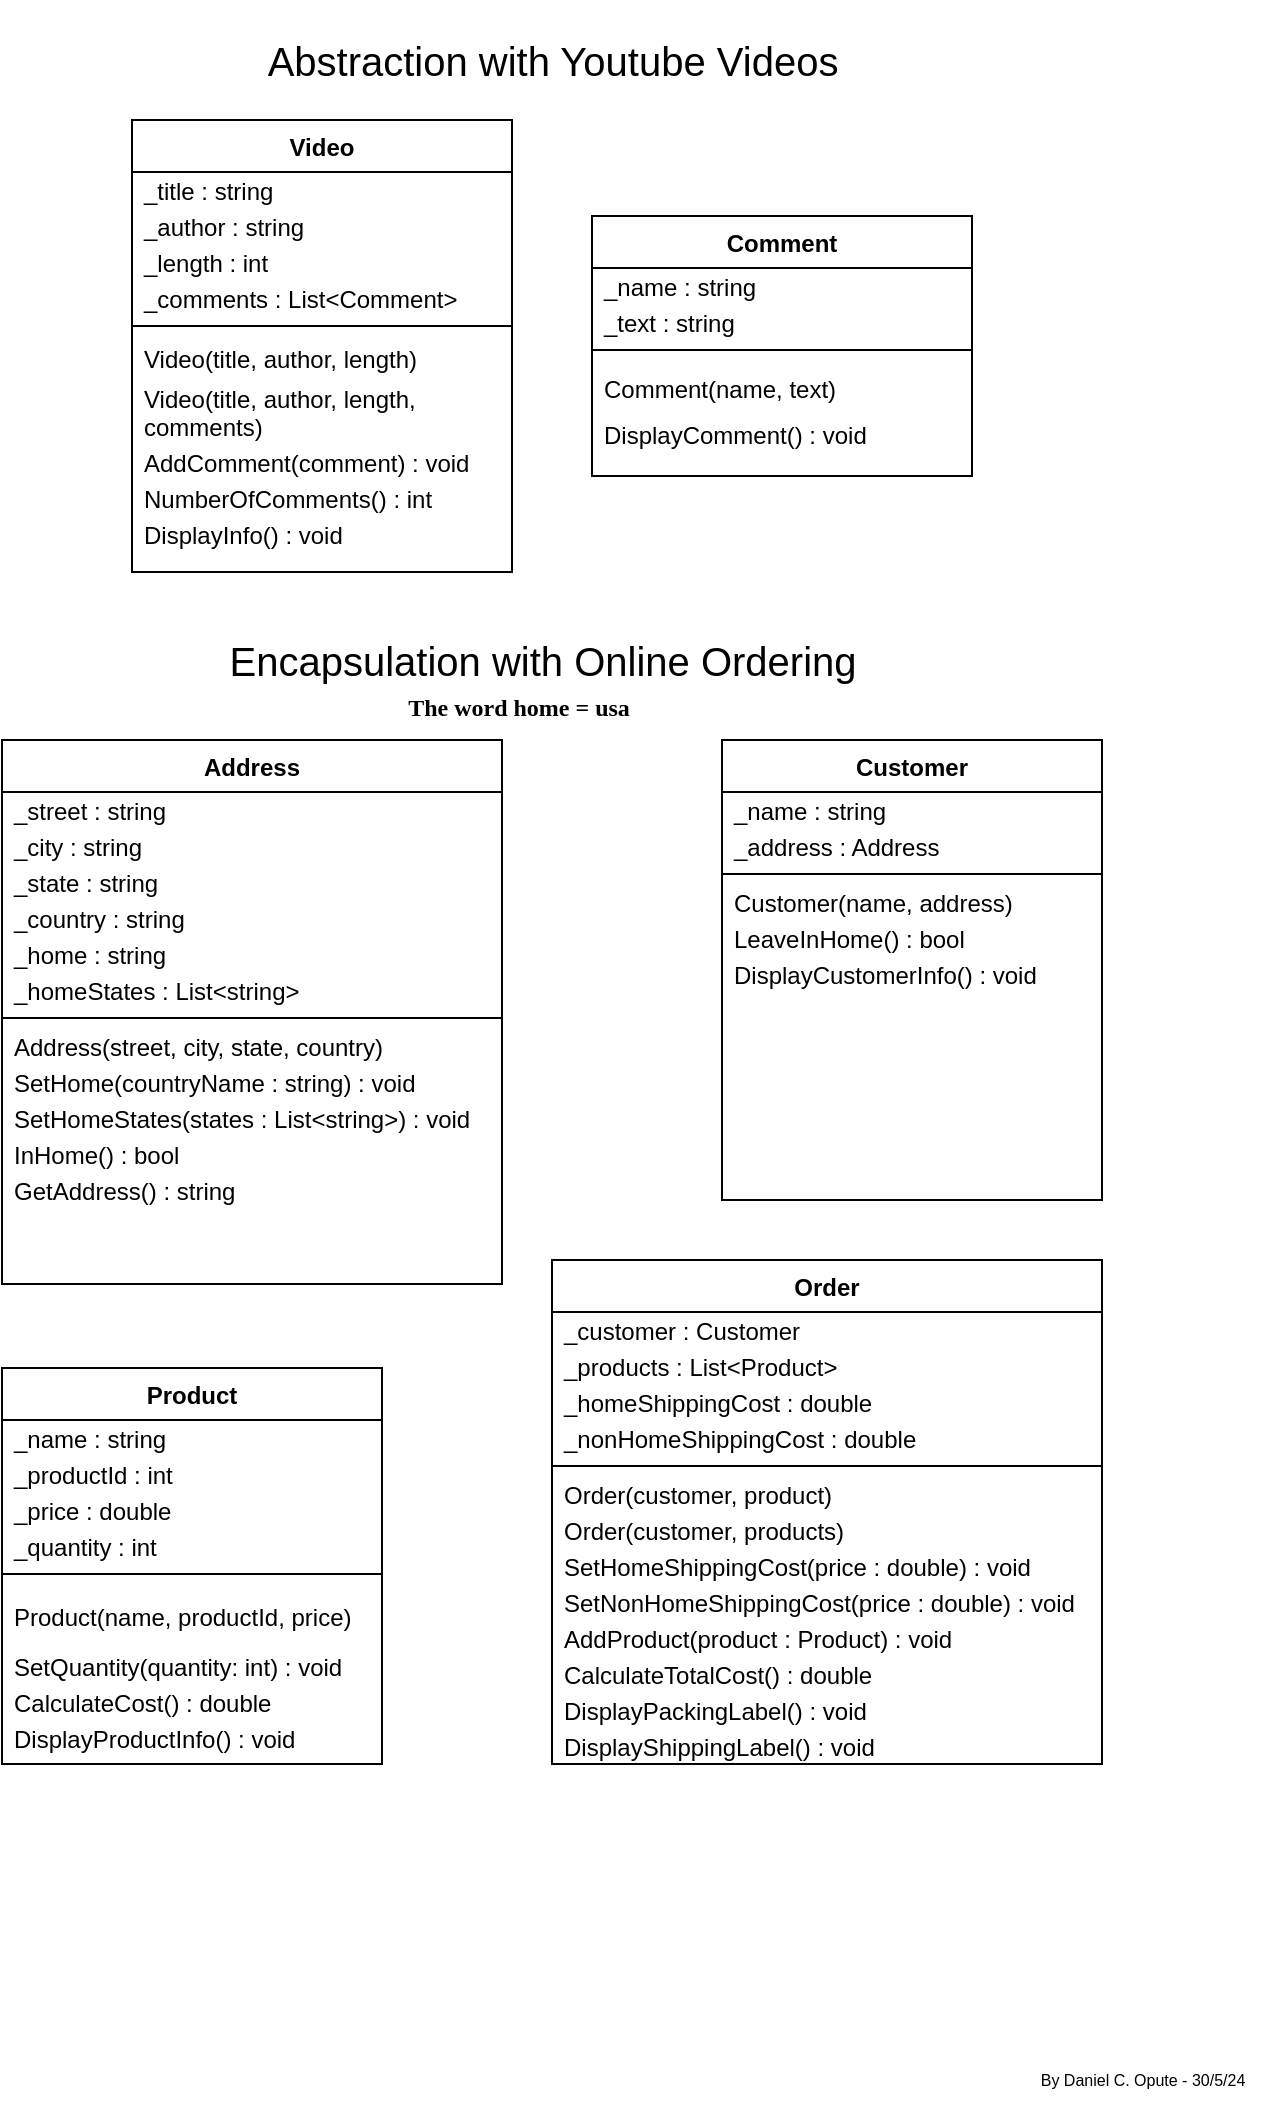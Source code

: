 <mxfile version="22.0.3" type="device" pages="2">
  <diagram id="C5RBs43oDa-KdzZeNtuy" name="week-6">
    <mxGraphModel dx="954" dy="704" grid="1" gridSize="10" guides="1" tooltips="1" connect="1" arrows="1" fold="1" page="1" pageScale="1" pageWidth="827" pageHeight="1169" background="none" math="0" shadow="0">
      <root>
        <mxCell id="WIyWlLk6GJQsqaUBKTNV-0" />
        <mxCell id="WIyWlLk6GJQsqaUBKTNV-1" parent="WIyWlLk6GJQsqaUBKTNV-0" />
        <mxCell id="zR8Q5LlWGgPy2bO0Hrrl-0" value="By Daniel C. Opute - 30/5/24" style="text;html=1;align=center;verticalAlign=middle;resizable=0;points=[];autosize=1;strokeColor=none;fillColor=none;fontSize=8;fontFamily=Helvetica;fontStyle=0" parent="WIyWlLk6GJQsqaUBKTNV-1" vertex="1">
          <mxGeometry x="649" y="1120" width="120" height="20" as="geometry" />
        </mxCell>
        <mxCell id="WUGpcr7VUqdjyQO1eb5o-1" value="" style="group;movable=1;resizable=1;rotatable=1;deletable=1;editable=1;locked=0;connectable=1;" parent="WIyWlLk6GJQsqaUBKTNV-1" vertex="1" connectable="0">
          <mxGeometry x="204" y="90" width="420" height="220" as="geometry" />
        </mxCell>
        <mxCell id="8CP8FRoWnBWWQ7SwwJrD-42" value="" style="group;movable=1;resizable=1;rotatable=1;deletable=1;editable=1;locked=0;connectable=1;" parent="WUGpcr7VUqdjyQO1eb5o-1" vertex="1" connectable="0">
          <mxGeometry y="60" width="420" height="160" as="geometry" />
        </mxCell>
        <mxCell id="zkfFHV4jXpPFQw0GAbJ--0" value="Video" style="swimlane;fontStyle=1;align=center;verticalAlign=top;childLayout=stackLayout;horizontal=1;startSize=26;horizontalStack=0;resizeParent=1;resizeLast=0;collapsible=1;marginBottom=0;rounded=0;shadow=0;strokeWidth=1;movable=1;resizable=1;rotatable=1;deletable=1;editable=1;locked=0;connectable=1;" parent="8CP8FRoWnBWWQ7SwwJrD-42" vertex="1">
          <mxGeometry width="190" height="226" as="geometry">
            <mxRectangle x="220" y="120" width="160" height="26" as="alternateBounds" />
          </mxGeometry>
        </mxCell>
        <mxCell id="8CP8FRoWnBWWQ7SwwJrD-4" value="_title : string" style="text;align=left;verticalAlign=middle;spacingLeft=4;spacingRight=4;overflow=hidden;rotatable=0;points=[[0,0.5],[1,0.5]];portConstraint=eastwest;rounded=0;shadow=0;html=0;fontSize=12;fontFamily=Helvetica;fillColor=none;fontColor=default;" parent="zkfFHV4jXpPFQw0GAbJ--0" vertex="1">
          <mxGeometry y="26" width="190" height="18" as="geometry" />
        </mxCell>
        <mxCell id="8CP8FRoWnBWWQ7SwwJrD-6" value="_author : string" style="text;align=left;verticalAlign=middle;spacingLeft=4;spacingRight=4;overflow=hidden;rotatable=0;points=[[0,0.5],[1,0.5]];portConstraint=eastwest;rounded=0;shadow=0;html=0;fontSize=12;fontFamily=Helvetica;fillColor=none;fontColor=default;" parent="zkfFHV4jXpPFQw0GAbJ--0" vertex="1">
          <mxGeometry y="44" width="190" height="18" as="geometry" />
        </mxCell>
        <mxCell id="8CP8FRoWnBWWQ7SwwJrD-7" value="_length : int" style="text;align=left;verticalAlign=middle;spacingLeft=4;spacingRight=4;overflow=hidden;rotatable=0;points=[[0,0.5],[1,0.5]];portConstraint=eastwest;rounded=0;shadow=0;html=0;fontSize=12;fontFamily=Helvetica;fillColor=none;fontColor=default;" parent="zkfFHV4jXpPFQw0GAbJ--0" vertex="1">
          <mxGeometry y="62" width="190" height="18" as="geometry" />
        </mxCell>
        <mxCell id="8CP8FRoWnBWWQ7SwwJrD-21" value="_comments : List&lt;Comment&gt;" style="text;align=left;verticalAlign=middle;spacingLeft=4;spacingRight=4;overflow=hidden;rotatable=0;points=[[0,0.5],[1,0.5]];portConstraint=eastwest;rounded=0;shadow=0;html=0;fontSize=12;fontFamily=Helvetica;fillColor=none;fontColor=default;" parent="zkfFHV4jXpPFQw0GAbJ--0" vertex="1">
          <mxGeometry y="80" width="190" height="18" as="geometry" />
        </mxCell>
        <mxCell id="zkfFHV4jXpPFQw0GAbJ--4" value="" style="line;html=1;strokeWidth=1;align=left;verticalAlign=middle;spacingTop=-1;spacingLeft=3;spacingRight=3;rotatable=0;labelPosition=right;points=[];portConstraint=eastwest;" parent="zkfFHV4jXpPFQw0GAbJ--0" vertex="1">
          <mxGeometry y="98" width="190" height="10" as="geometry" />
        </mxCell>
        <mxCell id="8CP8FRoWnBWWQ7SwwJrD-33" value="Video(title, author, length)" style="text;align=left;verticalAlign=middle;spacingLeft=4;spacingRight=4;overflow=hidden;rotatable=0;points=[[0,0.5],[1,0.5]];portConstraint=eastwest;rounded=0;shadow=0;html=0;fontSize=12;fontFamily=Helvetica;fillColor=none;fontColor=default;" parent="zkfFHV4jXpPFQw0GAbJ--0" vertex="1">
          <mxGeometry y="108" width="190" height="22" as="geometry" />
        </mxCell>
        <mxCell id="AvTWYJ5dDRfk90sUcXVc-5" value="Video(title, author, length, &#xa;comments)" style="text;align=left;verticalAlign=middle;spacingLeft=4;spacingRight=4;overflow=hidden;rotatable=0;points=[[0,0.5],[1,0.5]];portConstraint=eastwest;rounded=0;shadow=0;html=0;fontSize=12;fontFamily=Helvetica;fillColor=none;fontColor=default;" parent="zkfFHV4jXpPFQw0GAbJ--0" vertex="1">
          <mxGeometry y="130" width="190" height="32" as="geometry" />
        </mxCell>
        <mxCell id="AvTWYJ5dDRfk90sUcXVc-2" value="AddComment(comment) : void" style="text;align=left;verticalAlign=middle;spacingLeft=4;spacingRight=4;overflow=hidden;rotatable=0;points=[[0,0.5],[1,0.5]];portConstraint=eastwest;rounded=0;shadow=0;html=0;fontSize=12;fontFamily=Helvetica;fillColor=none;fontColor=default;" parent="zkfFHV4jXpPFQw0GAbJ--0" vertex="1">
          <mxGeometry y="162" width="190" height="18" as="geometry" />
        </mxCell>
        <mxCell id="8CP8FRoWnBWWQ7SwwJrD-23" value="NumberOfComments() : int" style="text;align=left;verticalAlign=middle;spacingLeft=4;spacingRight=4;overflow=hidden;rotatable=0;points=[[0,0.5],[1,0.5]];portConstraint=eastwest;rounded=0;shadow=0;html=0;fontSize=12;fontFamily=Helvetica;fillColor=none;fontColor=default;" parent="zkfFHV4jXpPFQw0GAbJ--0" vertex="1">
          <mxGeometry y="180" width="190" height="18" as="geometry" />
        </mxCell>
        <mxCell id="AvTWYJ5dDRfk90sUcXVc-0" value="DisplayInfo() : void" style="text;align=left;verticalAlign=middle;spacingLeft=4;spacingRight=4;overflow=hidden;rotatable=0;points=[[0,0.5],[1,0.5]];portConstraint=eastwest;rounded=0;shadow=0;html=0;fontSize=12;fontFamily=Helvetica;fillColor=none;fontColor=default;" parent="zkfFHV4jXpPFQw0GAbJ--0" vertex="1">
          <mxGeometry y="198" width="190" height="18" as="geometry" />
        </mxCell>
        <mxCell id="8CP8FRoWnBWWQ7SwwJrD-26" value="Comment" style="swimlane;fontStyle=1;align=center;verticalAlign=top;childLayout=stackLayout;horizontal=1;startSize=26;horizontalStack=0;resizeParent=1;resizeLast=0;collapsible=1;marginBottom=0;rounded=0;shadow=0;strokeWidth=1;movable=1;resizable=1;rotatable=1;deletable=1;editable=1;locked=0;connectable=1;" parent="8CP8FRoWnBWWQ7SwwJrD-42" vertex="1">
          <mxGeometry x="230" y="48" width="190" height="130" as="geometry">
            <mxRectangle x="220" y="120" width="160" height="26" as="alternateBounds" />
          </mxGeometry>
        </mxCell>
        <mxCell id="8CP8FRoWnBWWQ7SwwJrD-27" value="_name : string" style="text;align=left;verticalAlign=middle;spacingLeft=4;spacingRight=4;overflow=hidden;rotatable=0;points=[[0,0.5],[1,0.5]];portConstraint=eastwest;rounded=0;shadow=0;html=0;fontSize=12;fontFamily=Helvetica;fillColor=none;fontColor=default;" parent="8CP8FRoWnBWWQ7SwwJrD-26" vertex="1">
          <mxGeometry y="26" width="190" height="18" as="geometry" />
        </mxCell>
        <mxCell id="8CP8FRoWnBWWQ7SwwJrD-28" value="_text : string" style="text;align=left;verticalAlign=middle;spacingLeft=4;spacingRight=4;overflow=hidden;rotatable=0;points=[[0,0.5],[1,0.5]];portConstraint=eastwest;rounded=0;shadow=0;html=0;fontSize=12;fontFamily=Helvetica;fillColor=none;fontColor=default;" parent="8CP8FRoWnBWWQ7SwwJrD-26" vertex="1">
          <mxGeometry y="44" width="190" height="18" as="geometry" />
        </mxCell>
        <mxCell id="8CP8FRoWnBWWQ7SwwJrD-31" value="" style="line;html=1;strokeWidth=1;align=left;verticalAlign=middle;spacingTop=-1;spacingLeft=3;spacingRight=3;rotatable=0;labelPosition=right;points=[];portConstraint=eastwest;" parent="8CP8FRoWnBWWQ7SwwJrD-26" vertex="1">
          <mxGeometry y="62" width="190" height="10" as="geometry" />
        </mxCell>
        <mxCell id="8CP8FRoWnBWWQ7SwwJrD-32" value="Comment(name, text)" style="text;align=left;verticalAlign=middle;spacingLeft=4;spacingRight=4;overflow=hidden;rotatable=0;points=[[0,0.5],[1,0.5]];portConstraint=eastwest;rounded=0;shadow=0;html=0;fontSize=12;fontFamily=Helvetica;fillColor=none;fontColor=default;" parent="8CP8FRoWnBWWQ7SwwJrD-26" vertex="1">
          <mxGeometry y="72" width="190" height="28" as="geometry" />
        </mxCell>
        <mxCell id="AvTWYJ5dDRfk90sUcXVc-3" value="DisplayComment() : void" style="text;align=left;verticalAlign=middle;spacingLeft=4;spacingRight=4;overflow=hidden;rotatable=0;points=[[0,0.5],[1,0.5]];portConstraint=eastwest;rounded=0;shadow=0;html=0;fontSize=12;fontFamily=Helvetica;fillColor=none;fontColor=default;" parent="8CP8FRoWnBWWQ7SwwJrD-26" vertex="1">
          <mxGeometry y="100" width="190" height="18" as="geometry" />
        </mxCell>
        <mxCell id="WUGpcr7VUqdjyQO1eb5o-0" value="Abstraction with Youtube Videos" style="text;html=1;align=center;verticalAlign=middle;resizable=0;points=[];autosize=1;strokeColor=none;fillColor=none;fontSize=20;fontFamily=Helvetica;fontStyle=0" parent="WUGpcr7VUqdjyQO1eb5o-1" vertex="1">
          <mxGeometry x="55" y="10" width="310" height="40" as="geometry" />
        </mxCell>
        <mxCell id="LA7XDJhrXLsX-b5u31f6-5" value="" style="group" parent="WIyWlLk6GJQsqaUBKTNV-1" vertex="1" connectable="0">
          <mxGeometry x="139" y="400" width="550" height="572" as="geometry" />
        </mxCell>
        <mxCell id="zFkdASYMxdOPGdo3ri0Z-43" value="&lt;font style=&quot;font-size: 12px;&quot;&gt;&lt;b&gt;The word home = usa&lt;/b&gt;&lt;/font&gt;" style="text;html=1;align=center;verticalAlign=middle;resizable=0;points=[];autosize=1;strokeColor=none;fillColor=none;fontSize=20;fontFamily=Architects Daughter;" parent="LA7XDJhrXLsX-b5u31f6-5" vertex="1">
          <mxGeometry x="187.5" y="20" width="140" height="40" as="geometry" />
        </mxCell>
        <mxCell id="zFkdASYMxdOPGdo3ri0Z-44" value="Encapsulation with Online Ordering" style="text;html=1;align=center;verticalAlign=middle;resizable=0;points=[];autosize=1;strokeColor=none;fillColor=none;fontSize=20;fontFamily=Helvetica;fontStyle=0" parent="LA7XDJhrXLsX-b5u31f6-5" vertex="1">
          <mxGeometry x="105" width="330" height="40" as="geometry" />
        </mxCell>
        <mxCell id="LA7XDJhrXLsX-b5u31f6-4" value="" style="group" parent="LA7XDJhrXLsX-b5u31f6-5" vertex="1" connectable="0">
          <mxGeometry y="60" width="550" height="512" as="geometry" />
        </mxCell>
        <mxCell id="zFkdASYMxdOPGdo3ri0Z-2" value="Order" style="swimlane;fontStyle=1;align=center;verticalAlign=top;childLayout=stackLayout;horizontal=1;startSize=26;horizontalStack=0;resizeParent=1;resizeLast=0;collapsible=1;marginBottom=0;rounded=0;shadow=0;strokeWidth=1;" parent="LA7XDJhrXLsX-b5u31f6-4" vertex="1">
          <mxGeometry x="275" y="260" width="275" height="252" as="geometry">
            <mxRectangle x="220" y="120" width="160" height="26" as="alternateBounds" />
          </mxGeometry>
        </mxCell>
        <mxCell id="zFkdASYMxdOPGdo3ri0Z-3" value="_customer : Customer" style="text;align=left;verticalAlign=middle;spacingLeft=4;spacingRight=4;overflow=hidden;rotatable=0;points=[[0,0.5],[1,0.5]];portConstraint=eastwest;rounded=0;shadow=0;html=0;fontSize=12;fontFamily=Helvetica;fillColor=none;fontColor=default;" parent="zFkdASYMxdOPGdo3ri0Z-2" vertex="1">
          <mxGeometry y="26" width="275" height="18" as="geometry" />
        </mxCell>
        <mxCell id="zFkdASYMxdOPGdo3ri0Z-4" value="_products : List&lt;Product&gt;" style="text;align=left;verticalAlign=middle;spacingLeft=4;spacingRight=4;overflow=hidden;rotatable=0;points=[[0,0.5],[1,0.5]];portConstraint=eastwest;rounded=0;shadow=0;html=0;fontSize=12;fontFamily=Helvetica;fillColor=none;fontColor=default;" parent="zFkdASYMxdOPGdo3ri0Z-2" vertex="1">
          <mxGeometry y="44" width="275" height="18" as="geometry" />
        </mxCell>
        <mxCell id="zFkdASYMxdOPGdo3ri0Z-5" value="_homeShippingCost : double" style="text;align=left;verticalAlign=middle;spacingLeft=4;spacingRight=4;overflow=hidden;rotatable=0;points=[[0,0.5],[1,0.5]];portConstraint=eastwest;rounded=0;shadow=0;html=0;fontSize=12;fontFamily=Helvetica;fillColor=none;fontColor=default;" parent="zFkdASYMxdOPGdo3ri0Z-2" vertex="1">
          <mxGeometry y="62" width="275" height="18" as="geometry" />
        </mxCell>
        <mxCell id="zFkdASYMxdOPGdo3ri0Z-6" value="_nonHomeShippingCost : double" style="text;align=left;verticalAlign=middle;spacingLeft=4;spacingRight=4;overflow=hidden;rotatable=0;points=[[0,0.5],[1,0.5]];portConstraint=eastwest;rounded=0;shadow=0;html=0;fontSize=12;fontFamily=Helvetica;fillColor=none;fontColor=default;" parent="zFkdASYMxdOPGdo3ri0Z-2" vertex="1">
          <mxGeometry y="80" width="275" height="18" as="geometry" />
        </mxCell>
        <mxCell id="zFkdASYMxdOPGdo3ri0Z-7" value="" style="line;html=1;strokeWidth=1;align=left;verticalAlign=middle;spacingTop=-1;spacingLeft=3;spacingRight=3;rotatable=0;labelPosition=right;points=[];portConstraint=eastwest;" parent="zFkdASYMxdOPGdo3ri0Z-2" vertex="1">
          <mxGeometry y="98" width="275" height="10" as="geometry" />
        </mxCell>
        <mxCell id="zFkdASYMxdOPGdo3ri0Z-8" value="Order(customer, product)" style="text;align=left;verticalAlign=middle;spacingLeft=4;spacingRight=4;overflow=hidden;rotatable=0;points=[[0,0.5],[1,0.5]];portConstraint=eastwest;rounded=0;shadow=0;html=0;fontSize=12;fontFamily=Helvetica;fillColor=none;fontColor=default;" parent="zFkdASYMxdOPGdo3ri0Z-2" vertex="1">
          <mxGeometry y="108" width="275" height="18" as="geometry" />
        </mxCell>
        <mxCell id="AvTWYJ5dDRfk90sUcXVc-6" value="Order(customer, products)" style="text;align=left;verticalAlign=middle;spacingLeft=4;spacingRight=4;overflow=hidden;rotatable=0;points=[[0,0.5],[1,0.5]];portConstraint=eastwest;rounded=0;shadow=0;html=0;fontSize=12;fontFamily=Helvetica;fillColor=none;fontColor=default;" parent="zFkdASYMxdOPGdo3ri0Z-2" vertex="1">
          <mxGeometry y="126" width="275" height="18" as="geometry" />
        </mxCell>
        <mxCell id="AvTWYJ5dDRfk90sUcXVc-7" value="SetHomeShippingCost(price : double) : void" style="text;align=left;verticalAlign=middle;spacingLeft=4;spacingRight=4;overflow=hidden;rotatable=0;points=[[0,0.5],[1,0.5]];portConstraint=eastwest;rounded=0;shadow=0;html=0;fontSize=12;fontFamily=Helvetica;fillColor=none;fontColor=default;" parent="zFkdASYMxdOPGdo3ri0Z-2" vertex="1">
          <mxGeometry y="144" width="275" height="18" as="geometry" />
        </mxCell>
        <mxCell id="AvTWYJ5dDRfk90sUcXVc-8" value="SetNonHomeShippingCost(price : double) : void" style="text;align=left;verticalAlign=middle;spacingLeft=4;spacingRight=4;overflow=hidden;rotatable=0;points=[[0,0.5],[1,0.5]];portConstraint=eastwest;rounded=0;shadow=0;html=0;fontSize=12;fontFamily=Helvetica;fillColor=none;fontColor=default;" parent="zFkdASYMxdOPGdo3ri0Z-2" vertex="1">
          <mxGeometry y="162" width="275" height="18" as="geometry" />
        </mxCell>
        <mxCell id="zFkdASYMxdOPGdo3ri0Z-9" value="AddProduct(product : Product) : void" style="text;align=left;verticalAlign=middle;spacingLeft=4;spacingRight=4;overflow=hidden;rotatable=0;points=[[0,0.5],[1,0.5]];portConstraint=eastwest;rounded=0;shadow=0;html=0;fontSize=12;fontFamily=Helvetica;fillColor=none;fontColor=default;" parent="zFkdASYMxdOPGdo3ri0Z-2" vertex="1">
          <mxGeometry y="180" width="275" height="18" as="geometry" />
        </mxCell>
        <mxCell id="zFkdASYMxdOPGdo3ri0Z-10" value="CalculateTotalCost() : double" style="text;align=left;verticalAlign=middle;spacingLeft=4;spacingRight=4;overflow=hidden;rotatable=0;points=[[0,0.5],[1,0.5]];portConstraint=eastwest;rounded=0;shadow=0;html=0;fontSize=12;fontFamily=Helvetica;fillColor=none;fontColor=default;" parent="zFkdASYMxdOPGdo3ri0Z-2" vertex="1">
          <mxGeometry y="198" width="275" height="18" as="geometry" />
        </mxCell>
        <mxCell id="zFkdASYMxdOPGdo3ri0Z-11" value="DisplayPackingLabel() : void" style="text;align=left;verticalAlign=middle;spacingLeft=4;spacingRight=4;overflow=hidden;rotatable=0;points=[[0,0.5],[1,0.5]];portConstraint=eastwest;rounded=0;shadow=0;html=0;fontSize=12;fontFamily=Helvetica;fillColor=none;fontColor=default;" parent="zFkdASYMxdOPGdo3ri0Z-2" vertex="1">
          <mxGeometry y="216" width="275" height="18" as="geometry" />
        </mxCell>
        <mxCell id="zFkdASYMxdOPGdo3ri0Z-12" value="DisplayShippingLabel() : void" style="text;align=left;verticalAlign=middle;spacingLeft=4;spacingRight=4;overflow=hidden;rotatable=0;points=[[0,0.5],[1,0.5]];portConstraint=eastwest;rounded=0;shadow=0;html=0;fontSize=12;fontFamily=Helvetica;fillColor=none;fontColor=default;" parent="zFkdASYMxdOPGdo3ri0Z-2" vertex="1">
          <mxGeometry y="234" width="275" height="18" as="geometry" />
        </mxCell>
        <mxCell id="zFkdASYMxdOPGdo3ri0Z-13" value="Product" style="swimlane;fontStyle=1;align=center;verticalAlign=top;childLayout=stackLayout;horizontal=1;startSize=26;horizontalStack=0;resizeParent=1;resizeLast=0;collapsible=1;marginBottom=0;rounded=0;shadow=0;strokeWidth=1;" parent="LA7XDJhrXLsX-b5u31f6-4" vertex="1">
          <mxGeometry y="314" width="190" height="198" as="geometry">
            <mxRectangle x="220" y="120" width="160" height="26" as="alternateBounds" />
          </mxGeometry>
        </mxCell>
        <mxCell id="zFkdASYMxdOPGdo3ri0Z-14" value="_name : string" style="text;align=left;verticalAlign=middle;spacingLeft=4;spacingRight=4;overflow=hidden;rotatable=0;points=[[0,0.5],[1,0.5]];portConstraint=eastwest;rounded=0;shadow=0;html=0;fontSize=12;fontFamily=Helvetica;fillColor=none;fontColor=default;" parent="zFkdASYMxdOPGdo3ri0Z-13" vertex="1">
          <mxGeometry y="26" width="190" height="18" as="geometry" />
        </mxCell>
        <mxCell id="zFkdASYMxdOPGdo3ri0Z-15" value="_productId : int" style="text;align=left;verticalAlign=middle;spacingLeft=4;spacingRight=4;overflow=hidden;rotatable=0;points=[[0,0.5],[1,0.5]];portConstraint=eastwest;rounded=0;shadow=0;html=0;fontSize=12;fontFamily=Helvetica;fillColor=none;fontColor=default;" parent="zFkdASYMxdOPGdo3ri0Z-13" vertex="1">
          <mxGeometry y="44" width="190" height="18" as="geometry" />
        </mxCell>
        <mxCell id="zFkdASYMxdOPGdo3ri0Z-16" value="_price : double" style="text;align=left;verticalAlign=middle;spacingLeft=4;spacingRight=4;overflow=hidden;rotatable=0;points=[[0,0.5],[1,0.5]];portConstraint=eastwest;rounded=0;shadow=0;html=0;fontSize=12;fontFamily=Helvetica;fillColor=none;fontColor=default;" parent="zFkdASYMxdOPGdo3ri0Z-13" vertex="1">
          <mxGeometry y="62" width="190" height="18" as="geometry" />
        </mxCell>
        <mxCell id="zFkdASYMxdOPGdo3ri0Z-17" value="_quantity : int" style="text;align=left;verticalAlign=middle;spacingLeft=4;spacingRight=4;overflow=hidden;rotatable=0;points=[[0,0.5],[1,0.5]];portConstraint=eastwest;rounded=0;shadow=0;html=0;fontSize=12;fontFamily=Helvetica;fillColor=none;fontColor=default;" parent="zFkdASYMxdOPGdo3ri0Z-13" vertex="1">
          <mxGeometry y="80" width="190" height="18" as="geometry" />
        </mxCell>
        <mxCell id="zFkdASYMxdOPGdo3ri0Z-18" value="" style="line;html=1;strokeWidth=1;align=left;verticalAlign=middle;spacingTop=-1;spacingLeft=3;spacingRight=3;rotatable=0;labelPosition=right;points=[];portConstraint=eastwest;" parent="zFkdASYMxdOPGdo3ri0Z-13" vertex="1">
          <mxGeometry y="98" width="190" height="10" as="geometry" />
        </mxCell>
        <mxCell id="zFkdASYMxdOPGdo3ri0Z-19" value="Product(name, productId, price)" style="text;align=left;verticalAlign=middle;spacingLeft=4;spacingRight=4;overflow=hidden;rotatable=0;points=[[0,0.5],[1,0.5]];portConstraint=eastwest;rounded=0;shadow=0;html=0;fontSize=12;fontFamily=Helvetica;fillColor=none;fontColor=default;" parent="zFkdASYMxdOPGdo3ri0Z-13" vertex="1">
          <mxGeometry y="108" width="190" height="32" as="geometry" />
        </mxCell>
        <mxCell id="zFkdASYMxdOPGdo3ri0Z-20" value="SetQuantity(quantity: int) : void" style="text;align=left;verticalAlign=middle;spacingLeft=4;spacingRight=4;overflow=hidden;rotatable=0;points=[[0,0.5],[1,0.5]];portConstraint=eastwest;rounded=0;shadow=0;html=0;fontSize=12;fontFamily=Helvetica;fillColor=none;fontColor=default;" parent="zFkdASYMxdOPGdo3ri0Z-13" vertex="1">
          <mxGeometry y="140" width="190" height="18" as="geometry" />
        </mxCell>
        <mxCell id="zFkdASYMxdOPGdo3ri0Z-21" value="CalculateCost() : double" style="text;align=left;verticalAlign=middle;spacingLeft=4;spacingRight=4;overflow=hidden;rotatable=0;points=[[0,0.5],[1,0.5]];portConstraint=eastwest;rounded=0;shadow=0;html=0;fontSize=12;fontFamily=Helvetica;fillColor=none;fontColor=default;" parent="zFkdASYMxdOPGdo3ri0Z-13" vertex="1">
          <mxGeometry y="158" width="190" height="18" as="geometry" />
        </mxCell>
        <mxCell id="zFkdASYMxdOPGdo3ri0Z-22" value="DisplayProductInfo() : void" style="text;align=left;verticalAlign=middle;spacingLeft=4;spacingRight=4;overflow=hidden;rotatable=0;points=[[0,0.5],[1,0.5]];portConstraint=eastwest;rounded=0;shadow=0;html=0;fontSize=12;fontFamily=Helvetica;fillColor=none;fontColor=default;" parent="zFkdASYMxdOPGdo3ri0Z-13" vertex="1">
          <mxGeometry y="176" width="190" height="18" as="geometry" />
        </mxCell>
        <mxCell id="zFkdASYMxdOPGdo3ri0Z-23" value="Customer" style="swimlane;fontStyle=1;align=center;verticalAlign=top;childLayout=stackLayout;horizontal=1;startSize=26;horizontalStack=0;resizeParent=1;resizeLast=0;collapsible=1;marginBottom=0;rounded=0;shadow=0;strokeWidth=1;" parent="LA7XDJhrXLsX-b5u31f6-4" vertex="1">
          <mxGeometry x="360" width="190" height="230" as="geometry">
            <mxRectangle x="220" y="120" width="160" height="26" as="alternateBounds" />
          </mxGeometry>
        </mxCell>
        <mxCell id="zFkdASYMxdOPGdo3ri0Z-24" value="_name : string" style="text;align=left;verticalAlign=middle;spacingLeft=4;spacingRight=4;overflow=hidden;rotatable=0;points=[[0,0.5],[1,0.5]];portConstraint=eastwest;rounded=0;shadow=0;html=0;fontSize=12;fontFamily=Helvetica;fillColor=none;fontColor=default;" parent="zFkdASYMxdOPGdo3ri0Z-23" vertex="1">
          <mxGeometry y="26" width="190" height="18" as="geometry" />
        </mxCell>
        <mxCell id="zFkdASYMxdOPGdo3ri0Z-25" value="_address : Address" style="text;align=left;verticalAlign=middle;spacingLeft=4;spacingRight=4;overflow=hidden;rotatable=0;points=[[0,0.5],[1,0.5]];portConstraint=eastwest;rounded=0;shadow=0;html=0;fontSize=12;fontFamily=Helvetica;fillColor=none;fontColor=default;" parent="zFkdASYMxdOPGdo3ri0Z-23" vertex="1">
          <mxGeometry y="44" width="190" height="18" as="geometry" />
        </mxCell>
        <mxCell id="zFkdASYMxdOPGdo3ri0Z-26" value="" style="line;html=1;strokeWidth=1;align=left;verticalAlign=middle;spacingTop=-1;spacingLeft=3;spacingRight=3;rotatable=0;labelPosition=right;points=[];portConstraint=eastwest;" parent="zFkdASYMxdOPGdo3ri0Z-23" vertex="1">
          <mxGeometry y="62" width="190" height="10" as="geometry" />
        </mxCell>
        <mxCell id="zFkdASYMxdOPGdo3ri0Z-27" value="Customer(name, address)" style="text;align=left;verticalAlign=middle;spacingLeft=4;spacingRight=4;overflow=hidden;rotatable=0;points=[[0,0.5],[1,0.5]];portConstraint=eastwest;rounded=0;shadow=0;html=0;fontSize=12;fontFamily=Helvetica;fillColor=none;fontColor=default;" parent="zFkdASYMxdOPGdo3ri0Z-23" vertex="1">
          <mxGeometry y="72" width="190" height="18" as="geometry" />
        </mxCell>
        <mxCell id="zFkdASYMxdOPGdo3ri0Z-28" value="LeaveInHome() : bool" style="text;align=left;verticalAlign=middle;spacingLeft=4;spacingRight=4;overflow=hidden;rotatable=0;points=[[0,0.5],[1,0.5]];portConstraint=eastwest;rounded=0;shadow=0;html=0;fontSize=12;fontFamily=Helvetica;fillColor=none;fontColor=default;" parent="zFkdASYMxdOPGdo3ri0Z-23" vertex="1">
          <mxGeometry y="90" width="190" height="18" as="geometry" />
        </mxCell>
        <mxCell id="zFkdASYMxdOPGdo3ri0Z-29" value="DisplayCustomerInfo() : void" style="text;align=left;verticalAlign=middle;spacingLeft=4;spacingRight=4;overflow=hidden;rotatable=0;points=[[0,0.5],[1,0.5]];portConstraint=eastwest;rounded=0;shadow=0;html=0;fontSize=12;fontFamily=Helvetica;fillColor=none;fontColor=default;" parent="zFkdASYMxdOPGdo3ri0Z-23" vertex="1">
          <mxGeometry y="108" width="190" height="18" as="geometry" />
        </mxCell>
        <mxCell id="zFkdASYMxdOPGdo3ri0Z-30" value="Address" style="swimlane;fontStyle=1;align=center;verticalAlign=top;childLayout=stackLayout;horizontal=1;startSize=26;horizontalStack=0;resizeParent=1;resizeLast=0;collapsible=1;marginBottom=0;rounded=0;shadow=0;strokeWidth=1;" parent="LA7XDJhrXLsX-b5u31f6-4" vertex="1">
          <mxGeometry width="250" height="272" as="geometry">
            <mxRectangle x="220" y="120" width="160" height="26" as="alternateBounds" />
          </mxGeometry>
        </mxCell>
        <mxCell id="zFkdASYMxdOPGdo3ri0Z-31" value="_street : string" style="text;align=left;verticalAlign=middle;spacingLeft=4;spacingRight=4;overflow=hidden;rotatable=0;points=[[0,0.5],[1,0.5]];portConstraint=eastwest;rounded=0;shadow=0;html=0;fontSize=12;fontFamily=Helvetica;fillColor=none;fontColor=default;" parent="zFkdASYMxdOPGdo3ri0Z-30" vertex="1">
          <mxGeometry y="26" width="250" height="18" as="geometry" />
        </mxCell>
        <mxCell id="zFkdASYMxdOPGdo3ri0Z-32" value="_city : string" style="text;align=left;verticalAlign=middle;spacingLeft=4;spacingRight=4;overflow=hidden;rotatable=0;points=[[0,0.5],[1,0.5]];portConstraint=eastwest;rounded=0;shadow=0;html=0;fontSize=12;fontFamily=Helvetica;fillColor=none;fontColor=default;" parent="zFkdASYMxdOPGdo3ri0Z-30" vertex="1">
          <mxGeometry y="44" width="250" height="18" as="geometry" />
        </mxCell>
        <mxCell id="zFkdASYMxdOPGdo3ri0Z-33" value="_state : string" style="text;align=left;verticalAlign=middle;spacingLeft=4;spacingRight=4;overflow=hidden;rotatable=0;points=[[0,0.5],[1,0.5]];portConstraint=eastwest;rounded=0;shadow=0;html=0;fontSize=12;fontFamily=Helvetica;fillColor=none;fontColor=default;" parent="zFkdASYMxdOPGdo3ri0Z-30" vertex="1">
          <mxGeometry y="62" width="250" height="18" as="geometry" />
        </mxCell>
        <mxCell id="zFkdASYMxdOPGdo3ri0Z-34" value="_country : string" style="text;align=left;verticalAlign=middle;spacingLeft=4;spacingRight=4;overflow=hidden;rotatable=0;points=[[0,0.5],[1,0.5]];portConstraint=eastwest;rounded=0;shadow=0;html=0;fontSize=12;fontFamily=Helvetica;fillColor=none;fontColor=default;" parent="zFkdASYMxdOPGdo3ri0Z-30" vertex="1">
          <mxGeometry y="80" width="250" height="18" as="geometry" />
        </mxCell>
        <mxCell id="zFkdASYMxdOPGdo3ri0Z-35" value="_home : string" style="text;align=left;verticalAlign=middle;spacingLeft=4;spacingRight=4;overflow=hidden;rotatable=0;points=[[0,0.5],[1,0.5]];portConstraint=eastwest;rounded=0;shadow=0;html=0;fontSize=12;fontFamily=Helvetica;fillColor=none;fontColor=default;" parent="zFkdASYMxdOPGdo3ri0Z-30" vertex="1">
          <mxGeometry y="98" width="250" height="18" as="geometry" />
        </mxCell>
        <mxCell id="zFkdASYMxdOPGdo3ri0Z-36" value="_homeStates : List&lt;string&gt;" style="text;align=left;verticalAlign=middle;spacingLeft=4;spacingRight=4;overflow=hidden;rotatable=0;points=[[0,0.5],[1,0.5]];portConstraint=eastwest;rounded=0;shadow=0;html=0;fontSize=12;fontFamily=Helvetica;fillColor=none;fontColor=default;" parent="zFkdASYMxdOPGdo3ri0Z-30" vertex="1">
          <mxGeometry y="116" width="250" height="18" as="geometry" />
        </mxCell>
        <mxCell id="zFkdASYMxdOPGdo3ri0Z-37" value="" style="line;html=1;strokeWidth=1;align=left;verticalAlign=middle;spacingTop=-1;spacingLeft=3;spacingRight=3;rotatable=0;labelPosition=right;points=[];portConstraint=eastwest;" parent="zFkdASYMxdOPGdo3ri0Z-30" vertex="1">
          <mxGeometry y="134" width="250" height="10" as="geometry" />
        </mxCell>
        <mxCell id="zFkdASYMxdOPGdo3ri0Z-38" value="Address(street, city, state, country)" style="text;align=left;verticalAlign=middle;spacingLeft=4;spacingRight=4;overflow=hidden;rotatable=0;points=[[0,0.5],[1,0.5]];portConstraint=eastwest;rounded=0;shadow=0;html=0;fontSize=12;fontFamily=Helvetica;fillColor=none;fontColor=default;" parent="zFkdASYMxdOPGdo3ri0Z-30" vertex="1">
          <mxGeometry y="144" width="250" height="18" as="geometry" />
        </mxCell>
        <mxCell id="zFkdASYMxdOPGdo3ri0Z-39" value="SetHome(countryName : string) : void" style="text;align=left;verticalAlign=middle;spacingLeft=4;spacingRight=4;overflow=hidden;rotatable=0;points=[[0,0.5],[1,0.5]];portConstraint=eastwest;rounded=0;shadow=0;html=0;fontSize=12;fontFamily=Helvetica;fillColor=none;fontColor=default;" parent="zFkdASYMxdOPGdo3ri0Z-30" vertex="1">
          <mxGeometry y="162" width="250" height="18" as="geometry" />
        </mxCell>
        <mxCell id="zFkdASYMxdOPGdo3ri0Z-40" value="SetHomeStates(states : List&lt;string&gt;) : void" style="text;align=left;verticalAlign=middle;spacingLeft=4;spacingRight=4;overflow=hidden;rotatable=0;points=[[0,0.5],[1,0.5]];portConstraint=eastwest;rounded=0;shadow=0;html=0;fontSize=12;fontFamily=Helvetica;fillColor=none;fontColor=default;" parent="zFkdASYMxdOPGdo3ri0Z-30" vertex="1">
          <mxGeometry y="180" width="250" height="18" as="geometry" />
        </mxCell>
        <mxCell id="zFkdASYMxdOPGdo3ri0Z-41" value="InHome() : bool" style="text;align=left;verticalAlign=middle;spacingLeft=4;spacingRight=4;overflow=hidden;rotatable=0;points=[[0,0.5],[1,0.5]];portConstraint=eastwest;rounded=0;shadow=0;html=0;fontSize=12;fontFamily=Helvetica;fillColor=none;fontColor=default;" parent="zFkdASYMxdOPGdo3ri0Z-30" vertex="1">
          <mxGeometry y="198" width="250" height="18" as="geometry" />
        </mxCell>
        <mxCell id="zFkdASYMxdOPGdo3ri0Z-42" value="GetAddress() : string" style="text;align=left;verticalAlign=middle;spacingLeft=4;spacingRight=4;overflow=hidden;rotatable=0;points=[[0,0.5],[1,0.5]];portConstraint=eastwest;rounded=0;shadow=0;html=0;fontSize=12;fontFamily=Helvetica;fillColor=none;fontColor=default;" parent="zFkdASYMxdOPGdo3ri0Z-30" vertex="1">
          <mxGeometry y="216" width="250" height="18" as="geometry" />
        </mxCell>
      </root>
    </mxGraphModel>
  </diagram>
  <diagram id="Knnr0eHXF5dFgwbQ_uED" name="week-7">
    <mxGraphModel dx="954" dy="704" grid="1" gridSize="10" guides="1" tooltips="1" connect="1" arrows="1" fold="1" page="1" pageScale="1" pageWidth="827" pageHeight="1169" math="0" shadow="0">
      <root>
        <mxCell id="0" />
        <mxCell id="1" parent="0" />
        <mxCell id="PV0qN_N3q1bvsYGR-j_f-1" value="" style="group;movable=1;resizable=1;rotatable=1;deletable=1;editable=1;locked=0;connectable=1;" parent="1" vertex="1" connectable="0">
          <mxGeometry x="54" y="50" width="720" height="1030" as="geometry" />
        </mxCell>
        <mxCell id="grEtnRx7LXJEDKbS8zNa-2" value="" style="group;movable=0;resizable=0;rotatable=0;deletable=0;editable=0;locked=1;connectable=0;" parent="PV0qN_N3q1bvsYGR-j_f-1" vertex="1" connectable="0">
          <mxGeometry width="720" height="520" as="geometry" />
        </mxCell>
        <mxCell id="5q-IA2IjhrluOZthRyD1-25" value="" style="group;movable=1;resizable=1;rotatable=1;deletable=1;editable=1;locked=0;connectable=1;" parent="grEtnRx7LXJEDKbS8zNa-2" vertex="1" connectable="0">
          <mxGeometry y="50" width="720" height="470" as="geometry" />
        </mxCell>
        <mxCell id="bJJ3QRQsGh1ziYqdpixD-33" value="" style="group;movable=1;resizable=1;rotatable=1;deletable=1;editable=1;locked=0;connectable=1;" parent="5q-IA2IjhrluOZthRyD1-25" vertex="1" connectable="0">
          <mxGeometry y="50" width="720" height="420" as="geometry" />
        </mxCell>
        <mxCell id="TdnJ4gmU94DNZojCx1k--19" value="" style="edgeStyle=orthogonalEdgeStyle;rounded=0;hachureGap=4;orthogonalLoop=1;jettySize=auto;html=1;fontFamily=Architects Daughter;fontSource=https%3A%2F%2Ffonts.googleapis.com%2Fcss%3Ffamily%3DArchitects%2BDaughter;fontSize=16;endArrow=none;endFill=0;exitX=0.5;exitY=0;exitDx=0;exitDy=0;" parent="bJJ3QRQsGh1ziYqdpixD-33" source="b1qyzzc2N3YixoJ5zZvu-38" edge="1">
          <mxGeometry relative="1" as="geometry">
            <mxPoint x="300" y="230" as="targetPoint" />
            <mxPoint x="510" y="260" as="sourcePoint" />
            <Array as="points">
              <mxPoint x="525" y="230" />
              <mxPoint x="320" y="230" />
            </Array>
          </mxGeometry>
        </mxCell>
        <mxCell id="bJJ3QRQsGh1ziYqdpixD-31" style="edgeStyle=orthogonalEdgeStyle;rounded=0;hachureGap=4;orthogonalLoop=1;jettySize=auto;html=1;fontFamily=Architects Daughter;fontSource=https%3A%2F%2Ffonts.googleapis.com%2Fcss%3Ffamily%3DArchitects%2BDaughter;fontSize=16;endArrow=none;endFill=0;" parent="bJJ3QRQsGh1ziYqdpixD-33" source="b1qyzzc2N3YixoJ5zZvu-14" edge="1">
          <mxGeometry relative="1" as="geometry">
            <mxPoint x="320" y="230" as="targetPoint" />
            <Array as="points">
              <mxPoint x="95" y="230" />
              <mxPoint x="311" y="230" />
            </Array>
          </mxGeometry>
        </mxCell>
        <mxCell id="b1qyzzc2N3YixoJ5zZvu-14" value="LectureEvent" style="swimlane;fontStyle=1;align=center;verticalAlign=top;childLayout=stackLayout;horizontal=1;startSize=26;horizontalStack=0;resizeParent=1;resizeLast=0;collapsible=1;marginBottom=0;rounded=0;shadow=0;strokeWidth=1;" parent="bJJ3QRQsGh1ziYqdpixD-33" vertex="1">
          <mxGeometry y="260" width="220" height="164" as="geometry">
            <mxRectangle x="220" y="120" width="160" height="26" as="alternateBounds" />
          </mxGeometry>
        </mxCell>
        <mxCell id="b1qyzzc2N3YixoJ5zZvu-15" value="_speaker : string" style="text;align=left;verticalAlign=middle;spacingLeft=4;spacingRight=4;overflow=hidden;rotatable=0;points=[[0,0.5],[1,0.5]];portConstraint=eastwest;rounded=0;shadow=0;html=0;fontSize=12;fontFamily=Helvetica;fillColor=none;fontColor=default;" parent="b1qyzzc2N3YixoJ5zZvu-14" vertex="1">
          <mxGeometry y="26" width="220" height="18" as="geometry" />
        </mxCell>
        <mxCell id="b1qyzzc2N3YixoJ5zZvu-16" value="_capacity : int" style="text;align=left;verticalAlign=middle;spacingLeft=4;spacingRight=4;overflow=hidden;rotatable=0;points=[[0,0.5],[1,0.5]];portConstraint=eastwest;rounded=0;shadow=0;html=0;fontSize=12;fontFamily=Helvetica;fillColor=none;fontColor=default;" parent="b1qyzzc2N3YixoJ5zZvu-14" vertex="1">
          <mxGeometry y="44" width="220" height="18" as="geometry" />
        </mxCell>
        <mxCell id="b1qyzzc2N3YixoJ5zZvu-20" value="" style="line;html=1;strokeWidth=1;align=left;verticalAlign=middle;spacingTop=-1;spacingLeft=3;spacingRight=3;rotatable=0;labelPosition=right;points=[];portConstraint=eastwest;" parent="b1qyzzc2N3YixoJ5zZvu-14" vertex="1">
          <mxGeometry y="62" width="220" height="10" as="geometry" />
        </mxCell>
        <mxCell id="b1qyzzc2N3YixoJ5zZvu-21" value="LectureEvent(title, description, date, &#xa;time, address, speaker, capcity)" style="text;align=left;verticalAlign=middle;spacingLeft=4;spacingRight=4;overflow=hidden;rotatable=0;points=[[0,0.5],[1,0.5]];portConstraint=eastwest;rounded=0;shadow=0;html=0;fontSize=12;fontFamily=Helvetica;fillColor=none;fontColor=default;" parent="b1qyzzc2N3YixoJ5zZvu-14" vertex="1">
          <mxGeometry y="72" width="220" height="38" as="geometry" />
        </mxCell>
        <mxCell id="b1qyzzc2N3YixoJ5zZvu-23" value="DisplayFullDetails() : void" style="text;align=left;verticalAlign=middle;spacingLeft=4;spacingRight=4;overflow=hidden;rotatable=0;points=[[0,0.5],[1,0.5]];portConstraint=eastwest;rounded=0;shadow=0;html=0;fontSize=12;fontFamily=Helvetica;fillColor=none;fontColor=default;" parent="b1qyzzc2N3YixoJ5zZvu-14" vertex="1">
          <mxGeometry y="110" width="220" height="18" as="geometry" />
        </mxCell>
        <mxCell id="b1qyzzc2N3YixoJ5zZvu-27" value="ReceptionEvent" style="swimlane;fontStyle=1;align=center;verticalAlign=top;childLayout=stackLayout;horizontal=1;startSize=26;horizontalStack=0;resizeParent=1;resizeLast=0;collapsible=1;marginBottom=0;rounded=0;shadow=0;strokeWidth=1;" parent="bJJ3QRQsGh1ziYqdpixD-33" vertex="1">
          <mxGeometry x="251" y="260" width="225" height="160" as="geometry">
            <mxRectangle x="220" y="120" width="160" height="26" as="alternateBounds" />
          </mxGeometry>
        </mxCell>
        <mxCell id="b1qyzzc2N3YixoJ5zZvu-28" value="_email : string" style="text;align=left;verticalAlign=middle;spacingLeft=4;spacingRight=4;overflow=hidden;rotatable=0;points=[[0,0.5],[1,0.5]];portConstraint=eastwest;rounded=0;shadow=0;html=0;fontSize=12;fontFamily=Helvetica;fillColor=none;fontColor=default;" parent="b1qyzzc2N3YixoJ5zZvu-27" vertex="1">
          <mxGeometry y="26" width="225" height="18" as="geometry" />
        </mxCell>
        <mxCell id="b1qyzzc2N3YixoJ5zZvu-33" value="" style="line;html=1;strokeWidth=1;align=left;verticalAlign=middle;spacingTop=-1;spacingLeft=3;spacingRight=3;rotatable=0;labelPosition=right;points=[];portConstraint=eastwest;" parent="b1qyzzc2N3YixoJ5zZvu-27" vertex="1">
          <mxGeometry y="44" width="225" height="10" as="geometry" />
        </mxCell>
        <mxCell id="b1qyzzc2N3YixoJ5zZvu-34" value="ReceptionEvent(title, description, date,&#xa;time, address, email)" style="text;align=left;verticalAlign=middle;spacingLeft=4;spacingRight=4;overflow=hidden;rotatable=0;points=[[0,0.5],[1,0.5]];portConstraint=eastwest;rounded=0;shadow=0;html=0;fontSize=12;fontFamily=Helvetica;fillColor=none;fontColor=default;" parent="b1qyzzc2N3YixoJ5zZvu-27" vertex="1">
          <mxGeometry y="54" width="225" height="36" as="geometry" />
        </mxCell>
        <mxCell id="b1qyzzc2N3YixoJ5zZvu-36" value="DisplayFullDetails() : void" style="text;align=left;verticalAlign=middle;spacingLeft=4;spacingRight=4;overflow=hidden;rotatable=0;points=[[0,0.5],[1,0.5]];portConstraint=eastwest;rounded=0;shadow=0;html=0;fontSize=12;fontFamily=Helvetica;fillColor=none;fontColor=default;" parent="b1qyzzc2N3YixoJ5zZvu-27" vertex="1">
          <mxGeometry y="90" width="225" height="18" as="geometry" />
        </mxCell>
        <mxCell id="bJJ3QRQsGh1ziYqdpixD-1" value="Address" style="swimlane;fontStyle=1;align=center;verticalAlign=top;childLayout=stackLayout;horizontal=1;startSize=26;horizontalStack=0;resizeParent=1;resizeLast=0;collapsible=1;marginBottom=0;rounded=0;shadow=0;strokeWidth=1;" parent="bJJ3QRQsGh1ziYqdpixD-33" vertex="1">
          <mxGeometry x="-10" y="20" width="200" height="158" as="geometry">
            <mxRectangle x="220" y="120" width="160" height="26" as="alternateBounds" />
          </mxGeometry>
        </mxCell>
        <mxCell id="bJJ3QRQsGh1ziYqdpixD-2" value="_street : string" style="text;align=left;verticalAlign=middle;spacingLeft=4;spacingRight=4;overflow=hidden;rotatable=0;points=[[0,0.5],[1,0.5]];portConstraint=eastwest;rounded=0;shadow=0;html=0;fontSize=12;fontFamily=Helvetica;fillColor=none;fontColor=default;" parent="bJJ3QRQsGh1ziYqdpixD-1" vertex="1">
          <mxGeometry y="26" width="200" height="18" as="geometry" />
        </mxCell>
        <mxCell id="bJJ3QRQsGh1ziYqdpixD-3" value="_city : string" style="text;align=left;verticalAlign=middle;spacingLeft=4;spacingRight=4;overflow=hidden;rotatable=0;points=[[0,0.5],[1,0.5]];portConstraint=eastwest;rounded=0;shadow=0;html=0;fontSize=12;fontFamily=Helvetica;fillColor=none;fontColor=default;" parent="bJJ3QRQsGh1ziYqdpixD-1" vertex="1">
          <mxGeometry y="44" width="200" height="18" as="geometry" />
        </mxCell>
        <mxCell id="bJJ3QRQsGh1ziYqdpixD-4" value="_state : string" style="text;align=left;verticalAlign=middle;spacingLeft=4;spacingRight=4;overflow=hidden;rotatable=0;points=[[0,0.5],[1,0.5]];portConstraint=eastwest;rounded=0;shadow=0;html=0;fontSize=12;fontFamily=Helvetica;fillColor=none;fontColor=default;" parent="bJJ3QRQsGh1ziYqdpixD-1" vertex="1">
          <mxGeometry y="62" width="200" height="18" as="geometry" />
        </mxCell>
        <mxCell id="bJJ3QRQsGh1ziYqdpixD-5" value="_country : string" style="text;align=left;verticalAlign=middle;spacingLeft=4;spacingRight=4;overflow=hidden;rotatable=0;points=[[0,0.5],[1,0.5]];portConstraint=eastwest;rounded=0;shadow=0;html=0;fontSize=12;fontFamily=Helvetica;fillColor=none;fontColor=default;" parent="bJJ3QRQsGh1ziYqdpixD-1" vertex="1">
          <mxGeometry y="80" width="200" height="18" as="geometry" />
        </mxCell>
        <mxCell id="bJJ3QRQsGh1ziYqdpixD-8" value="" style="line;html=1;strokeWidth=1;align=left;verticalAlign=middle;spacingTop=-1;spacingLeft=3;spacingRight=3;rotatable=0;labelPosition=right;points=[];portConstraint=eastwest;" parent="bJJ3QRQsGh1ziYqdpixD-1" vertex="1">
          <mxGeometry y="98" width="200" height="10" as="geometry" />
        </mxCell>
        <mxCell id="bJJ3QRQsGh1ziYqdpixD-9" value="Address(street, city, state, country)" style="text;align=left;verticalAlign=middle;spacingLeft=4;spacingRight=4;overflow=hidden;rotatable=0;points=[[0,0.5],[1,0.5]];portConstraint=eastwest;rounded=0;shadow=0;html=0;fontSize=12;fontFamily=Helvetica;fillColor=none;fontColor=default;" parent="bJJ3QRQsGh1ziYqdpixD-1" vertex="1">
          <mxGeometry y="108" width="200" height="18" as="geometry" />
        </mxCell>
        <mxCell id="bJJ3QRQsGh1ziYqdpixD-13" value="DisplayAddress() : string" style="text;align=left;verticalAlign=middle;spacingLeft=4;spacingRight=4;overflow=hidden;rotatable=0;points=[[0,0.5],[1,0.5]];portConstraint=eastwest;rounded=0;shadow=0;html=0;fontSize=12;fontFamily=Helvetica;fillColor=none;fontColor=default;" parent="bJJ3QRQsGh1ziYqdpixD-1" vertex="1">
          <mxGeometry y="126" width="200" height="18" as="geometry" />
        </mxCell>
        <mxCell id="b1qyzzc2N3YixoJ5zZvu-38" value="OutdoorEvent" style="swimlane;fontStyle=1;align=center;verticalAlign=top;childLayout=stackLayout;horizontal=1;startSize=26;horizontalStack=0;resizeParent=1;resizeLast=0;collapsible=1;marginBottom=0;rounded=0;shadow=0;strokeWidth=1;" parent="bJJ3QRQsGh1ziYqdpixD-33" vertex="1">
          <mxGeometry x="510" y="260" width="210" height="160" as="geometry">
            <mxRectangle x="220" y="120" width="160" height="26" as="alternateBounds" />
          </mxGeometry>
        </mxCell>
        <mxCell id="b1qyzzc2N3YixoJ5zZvu-39" value="_weatherForecast : string" style="text;align=left;verticalAlign=middle;spacingLeft=4;spacingRight=4;overflow=hidden;rotatable=0;points=[[0,0.5],[1,0.5]];portConstraint=eastwest;rounded=0;shadow=0;html=0;fontSize=12;fontFamily=Helvetica;fillColor=none;fontColor=default;" parent="b1qyzzc2N3YixoJ5zZvu-38" vertex="1">
          <mxGeometry y="26" width="210" height="18" as="geometry" />
        </mxCell>
        <mxCell id="b1qyzzc2N3YixoJ5zZvu-44" value="" style="line;html=1;strokeWidth=1;align=left;verticalAlign=middle;spacingTop=-1;spacingLeft=3;spacingRight=3;rotatable=0;labelPosition=right;points=[];portConstraint=eastwest;" parent="b1qyzzc2N3YixoJ5zZvu-38" vertex="1">
          <mxGeometry y="44" width="210" height="10" as="geometry" />
        </mxCell>
        <mxCell id="b1qyzzc2N3YixoJ5zZvu-45" value="OutdoorEvent(title, description, date, &#xa;time, address, weatherForecast)" style="text;align=left;verticalAlign=middle;spacingLeft=4;spacingRight=4;overflow=hidden;rotatable=0;points=[[0,0.5],[1,0.5]];portConstraint=eastwest;rounded=0;shadow=0;html=0;fontSize=12;fontFamily=Helvetica;fillColor=none;fontColor=default;" parent="b1qyzzc2N3YixoJ5zZvu-38" vertex="1">
          <mxGeometry y="54" width="210" height="36" as="geometry" />
        </mxCell>
        <mxCell id="b1qyzzc2N3YixoJ5zZvu-47" value="DisplayFullDetails() : void" style="text;align=left;verticalAlign=middle;spacingLeft=4;spacingRight=4;overflow=hidden;rotatable=0;points=[[0,0.5],[1,0.5]];portConstraint=eastwest;rounded=0;shadow=0;html=0;fontSize=12;fontFamily=Helvetica;fillColor=none;fontColor=default;" parent="b1qyzzc2N3YixoJ5zZvu-38" vertex="1">
          <mxGeometry y="90" width="210" height="18" as="geometry" />
        </mxCell>
        <mxCell id="b1qyzzc2N3YixoJ5zZvu-1" value="Event" style="swimlane;fontStyle=1;align=center;verticalAlign=top;childLayout=stackLayout;horizontal=1;startSize=26;horizontalStack=0;resizeParent=1;resizeLast=0;collapsible=1;marginBottom=0;rounded=0;shadow=0;strokeWidth=1;" parent="5q-IA2IjhrluOZthRyD1-25" vertex="1">
          <mxGeometry x="264" width="200" height="234" as="geometry">
            <mxRectangle x="220" y="120" width="160" height="26" as="alternateBounds" />
          </mxGeometry>
        </mxCell>
        <mxCell id="5q-IA2IjhrluOZthRyD1-22" value="_type : string" style="text;align=left;verticalAlign=middle;spacingLeft=4;spacingRight=4;overflow=hidden;rotatable=0;points=[[0,0.5],[1,0.5]];portConstraint=eastwest;rounded=0;shadow=0;html=0;fontSize=12;fontFamily=Helvetica;fillColor=none;fontColor=default;" parent="b1qyzzc2N3YixoJ5zZvu-1" vertex="1">
          <mxGeometry y="26" width="200" height="18" as="geometry" />
        </mxCell>
        <mxCell id="b1qyzzc2N3YixoJ5zZvu-2" value="_title : string" style="text;align=left;verticalAlign=middle;spacingLeft=4;spacingRight=4;overflow=hidden;rotatable=0;points=[[0,0.5],[1,0.5]];portConstraint=eastwest;rounded=0;shadow=0;html=0;fontSize=12;fontFamily=Helvetica;fillColor=none;fontColor=default;" parent="b1qyzzc2N3YixoJ5zZvu-1" vertex="1">
          <mxGeometry y="44" width="200" height="18" as="geometry" />
        </mxCell>
        <mxCell id="b1qyzzc2N3YixoJ5zZvu-3" value="_description : string" style="text;align=left;verticalAlign=middle;spacingLeft=4;spacingRight=4;overflow=hidden;rotatable=0;points=[[0,0.5],[1,0.5]];portConstraint=eastwest;rounded=0;shadow=0;html=0;fontSize=12;fontFamily=Helvetica;fillColor=none;fontColor=default;" parent="b1qyzzc2N3YixoJ5zZvu-1" vertex="1">
          <mxGeometry y="62" width="200" height="18" as="geometry" />
        </mxCell>
        <mxCell id="b1qyzzc2N3YixoJ5zZvu-4" value="_date : string" style="text;align=left;verticalAlign=middle;spacingLeft=4;spacingRight=4;overflow=hidden;rotatable=0;points=[[0,0.5],[1,0.5]];portConstraint=eastwest;rounded=0;shadow=0;html=0;fontSize=12;fontFamily=Helvetica;fillColor=none;fontColor=default;" parent="b1qyzzc2N3YixoJ5zZvu-1" vertex="1">
          <mxGeometry y="80" width="200" height="18" as="geometry" />
        </mxCell>
        <mxCell id="b1qyzzc2N3YixoJ5zZvu-5" value="_time : string" style="text;align=left;verticalAlign=middle;spacingLeft=4;spacingRight=4;overflow=hidden;rotatable=0;points=[[0,0.5],[1,0.5]];portConstraint=eastwest;rounded=0;shadow=0;html=0;fontSize=12;fontFamily=Helvetica;fillColor=none;fontColor=default;" parent="b1qyzzc2N3YixoJ5zZvu-1" vertex="1">
          <mxGeometry y="98" width="200" height="18" as="geometry" />
        </mxCell>
        <mxCell id="b1qyzzc2N3YixoJ5zZvu-12" value="_address : Address" style="text;align=left;verticalAlign=middle;spacingLeft=4;spacingRight=4;overflow=hidden;rotatable=0;points=[[0,0.5],[1,0.5]];portConstraint=eastwest;rounded=0;shadow=0;html=0;fontSize=12;fontFamily=Helvetica;fillColor=none;fontColor=default;" parent="b1qyzzc2N3YixoJ5zZvu-1" vertex="1">
          <mxGeometry y="116" width="200" height="18" as="geometry" />
        </mxCell>
        <mxCell id="b1qyzzc2N3YixoJ5zZvu-6" value="" style="line;html=1;strokeWidth=1;align=left;verticalAlign=middle;spacingTop=-1;spacingLeft=3;spacingRight=3;rotatable=0;labelPosition=right;points=[];portConstraint=eastwest;" parent="b1qyzzc2N3YixoJ5zZvu-1" vertex="1">
          <mxGeometry y="134" width="200" height="10" as="geometry" />
        </mxCell>
        <mxCell id="b1qyzzc2N3YixoJ5zZvu-13" value="Event(title, description, date, time, &#xa;address)" style="text;align=left;verticalAlign=middle;spacingLeft=4;spacingRight=4;overflow=hidden;rotatable=0;points=[[0,0.5],[1,0.5]];portConstraint=eastwest;rounded=0;shadow=0;html=0;fontSize=12;fontFamily=Helvetica;fillColor=none;fontColor=default;" parent="b1qyzzc2N3YixoJ5zZvu-1" vertex="1">
          <mxGeometry y="144" width="200" height="36" as="geometry" />
        </mxCell>
        <mxCell id="5q-IA2IjhrluOZthRyD1-21" value="DisplayStandardDetails() : void" style="text;align=left;verticalAlign=middle;spacingLeft=4;spacingRight=4;overflow=hidden;rotatable=0;points=[[0,0.5],[1,0.5]];portConstraint=eastwest;rounded=0;shadow=0;html=0;fontSize=12;fontFamily=Helvetica;fillColor=none;fontColor=default;" parent="b1qyzzc2N3YixoJ5zZvu-1" vertex="1">
          <mxGeometry y="180" width="200" height="18" as="geometry" />
        </mxCell>
        <mxCell id="5q-IA2IjhrluOZthRyD1-23" value="DisplayShortDescription() : void" style="text;align=left;verticalAlign=middle;spacingLeft=4;spacingRight=4;overflow=hidden;rotatable=0;points=[[0,0.5],[1,0.5]];portConstraint=eastwest;rounded=0;shadow=0;html=0;fontSize=12;fontFamily=Helvetica;fillColor=none;fontColor=default;" parent="b1qyzzc2N3YixoJ5zZvu-1" vertex="1">
          <mxGeometry y="198" width="200" height="18" as="geometry" />
        </mxCell>
        <mxCell id="5q-IA2IjhrluOZthRyD1-4" style="edgeStyle=orthogonalEdgeStyle;rounded=0;hachureGap=4;orthogonalLoop=1;jettySize=auto;html=1;fontFamily=Architects Daughter;fontSource=https%3A%2F%2Ffonts.googleapis.com%2Fcss%3Ffamily%3DArchitects%2BDaughter;fontSize=16;endArrow=block;endFill=0;strokeWidth=1;" parent="5q-IA2IjhrluOZthRyD1-25" source="b1qyzzc2N3YixoJ5zZvu-27" target="b1qyzzc2N3YixoJ5zZvu-1" edge="1">
          <mxGeometry relative="1" as="geometry">
            <mxPoint x="364" y="240" as="targetPoint" />
            <Array as="points" />
          </mxGeometry>
        </mxCell>
        <mxCell id="grEtnRx7LXJEDKbS8zNa-1" value="Inheritance with Event Planning" style="text;html=1;align=center;verticalAlign=middle;resizable=0;points=[];autosize=1;strokeColor=none;fillColor=none;fontSize=20;fontFamily=Helvetica;fontStyle=0" parent="grEtnRx7LXJEDKbS8zNa-2" vertex="1">
          <mxGeometry x="215" width="290" height="40" as="geometry" />
        </mxCell>
        <mxCell id="K46JK0Gg7HfoIQCRX_Ey-1" value="" style="group;movable=1;resizable=1;rotatable=1;deletable=1;editable=1;locked=0;connectable=1;" parent="PV0qN_N3q1bvsYGR-j_f-1" vertex="1" connectable="0">
          <mxGeometry y="580" width="720" height="450" as="geometry" />
        </mxCell>
        <mxCell id="K46JK0Gg7HfoIQCRX_Ey-2" value="" style="group;movable=1;resizable=1;rotatable=1;deletable=1;editable=1;locked=0;connectable=1;" parent="K46JK0Gg7HfoIQCRX_Ey-1" vertex="1" connectable="0">
          <mxGeometry y="40" width="720" height="410" as="geometry" />
        </mxCell>
        <mxCell id="K46JK0Gg7HfoIQCRX_Ey-3" value="" style="edgeStyle=orthogonalEdgeStyle;rounded=0;hachureGap=4;orthogonalLoop=1;jettySize=auto;html=1;fontFamily=Architects Daughter;fontSource=https%3A%2F%2Ffonts.googleapis.com%2Fcss%3Ffamily%3DArchitects%2BDaughter;fontSize=16;endArrow=none;endFill=0;exitX=0.5;exitY=0;exitDx=0;exitDy=0;" parent="K46JK0Gg7HfoIQCRX_Ey-2" edge="1">
          <mxGeometry relative="1" as="geometry">
            <mxPoint x="360" y="240" as="targetPoint" />
            <mxPoint x="610" y="270" as="sourcePoint" />
            <Array as="points">
              <mxPoint x="610" y="240" />
              <mxPoint x="340" y="240" />
            </Array>
          </mxGeometry>
        </mxCell>
        <mxCell id="K46JK0Gg7HfoIQCRX_Ey-4" value="Activity" style="swimlane;fontStyle=1;align=center;verticalAlign=top;childLayout=stackLayout;horizontal=1;startSize=26;horizontalStack=0;resizeParent=1;resizeLast=0;collapsible=1;marginBottom=0;rounded=0;shadow=0;strokeWidth=1;container=0;" parent="K46JK0Gg7HfoIQCRX_Ey-2" vertex="1">
          <mxGeometry x="265" width="190" height="216" as="geometry">
            <mxRectangle x="220" y="120" width="160" height="26" as="alternateBounds" />
          </mxGeometry>
        </mxCell>
        <mxCell id="K46JK0Gg7HfoIQCRX_Ey-5" value="_type : string" style="text;align=left;verticalAlign=middle;spacingLeft=4;spacingRight=4;overflow=hidden;rotatable=1;points=[[0,0.5],[1,0.5]];portConstraint=eastwest;rounded=0;shadow=0;html=0;fontSize=12;fontFamily=Helvetica;fillColor=none;fontColor=default;movable=1;resizable=1;deletable=1;editable=1;locked=0;connectable=1;" parent="K46JK0Gg7HfoIQCRX_Ey-4" vertex="1">
          <mxGeometry y="26" width="190" height="18" as="geometry" />
        </mxCell>
        <mxCell id="K46JK0Gg7HfoIQCRX_Ey-6" value="_date : string" style="text;align=left;verticalAlign=middle;spacingLeft=4;spacingRight=4;overflow=hidden;rotatable=0;points=[[0,0.5],[1,0.5]];portConstraint=eastwest;rounded=0;shadow=0;html=0;fontSize=12;fontFamily=Helvetica;fillColor=none;fontColor=default;container=0;" parent="K46JK0Gg7HfoIQCRX_Ey-4" vertex="1">
          <mxGeometry y="44" width="190" height="18" as="geometry" />
        </mxCell>
        <mxCell id="K46JK0Gg7HfoIQCRX_Ey-7" value="_length : double" style="text;align=left;verticalAlign=middle;spacingLeft=4;spacingRight=4;overflow=hidden;rotatable=0;points=[[0,0.5],[1,0.5]];portConstraint=eastwest;rounded=0;shadow=0;html=0;fontSize=12;fontFamily=Helvetica;fillColor=none;fontColor=default;container=0;" parent="K46JK0Gg7HfoIQCRX_Ey-4" vertex="1">
          <mxGeometry y="62" width="190" height="18" as="geometry" />
        </mxCell>
        <mxCell id="K46JK0Gg7HfoIQCRX_Ey-8" value="" style="line;html=1;strokeWidth=1;align=left;verticalAlign=middle;spacingTop=-1;spacingLeft=3;spacingRight=3;rotatable=0;labelPosition=right;points=[];portConstraint=eastwest;container=0;" parent="K46JK0Gg7HfoIQCRX_Ey-4" vertex="1">
          <mxGeometry y="80" width="190" height="10" as="geometry" />
        </mxCell>
        <mxCell id="K46JK0Gg7HfoIQCRX_Ey-9" value="Activity(date, length)" style="text;align=left;verticalAlign=middle;spacingLeft=4;spacingRight=4;overflow=hidden;rotatable=0;points=[[0,0.5],[1,0.5]];portConstraint=eastwest;rounded=0;shadow=0;html=0;fontSize=12;fontFamily=Helvetica;fillColor=none;fontColor=default;container=0;" parent="K46JK0Gg7HfoIQCRX_Ey-4" vertex="1">
          <mxGeometry y="90" width="190" height="18" as="geometry" />
        </mxCell>
        <mxCell id="K46JK0Gg7HfoIQCRX_Ey-10" value="Distance() : double" style="text;align=left;verticalAlign=middle;spacingLeft=4;spacingRight=4;overflow=hidden;rotatable=0;points=[[0,0.5],[1,0.5]];portConstraint=eastwest;rounded=0;shadow=0;html=0;fontSize=12;fontFamily=Helvetica;fillColor=none;fontColor=default;container=0;" parent="K46JK0Gg7HfoIQCRX_Ey-4" vertex="1">
          <mxGeometry y="108" width="190" height="18" as="geometry" />
        </mxCell>
        <mxCell id="K46JK0Gg7HfoIQCRX_Ey-11" value="Speed() : double" style="text;align=left;verticalAlign=middle;spacingLeft=4;spacingRight=4;overflow=hidden;rotatable=0;points=[[0,0.5],[1,0.5]];portConstraint=eastwest;rounded=0;shadow=0;html=0;fontSize=12;fontFamily=Helvetica;fillColor=none;fontColor=default;container=0;" parent="K46JK0Gg7HfoIQCRX_Ey-4" vertex="1">
          <mxGeometry y="126" width="190" height="18" as="geometry" />
        </mxCell>
        <mxCell id="K46JK0Gg7HfoIQCRX_Ey-12" value="Pace() : double" style="text;align=left;verticalAlign=middle;spacingLeft=4;spacingRight=4;overflow=hidden;rotatable=0;points=[[0,0.5],[1,0.5]];portConstraint=eastwest;rounded=0;shadow=0;html=0;fontSize=12;fontFamily=Helvetica;fillColor=none;fontColor=default;container=0;" parent="K46JK0Gg7HfoIQCRX_Ey-4" vertex="1">
          <mxGeometry y="144" width="190" height="18" as="geometry" />
        </mxCell>
        <mxCell id="K46JK0Gg7HfoIQCRX_Ey-13" value="GetSummary() : string" style="text;align=left;verticalAlign=middle;spacingLeft=4;spacingRight=4;overflow=hidden;rotatable=0;points=[[0,0.5],[1,0.5]];portConstraint=eastwest;rounded=0;shadow=0;html=0;fontSize=12;fontFamily=Helvetica;fillColor=none;fontColor=default;container=0;" parent="K46JK0Gg7HfoIQCRX_Ey-4" vertex="1">
          <mxGeometry y="162" width="190" height="18" as="geometry" />
        </mxCell>
        <mxCell id="K46JK0Gg7HfoIQCRX_Ey-14" style="edgeStyle=orthogonalEdgeStyle;rounded=0;hachureGap=4;orthogonalLoop=1;jettySize=auto;html=1;fontFamily=Architects Daughter;fontSource=https%3A%2F%2Ffonts.googleapis.com%2Fcss%3Ffamily%3DArchitects%2BDaughter;fontSize=16;endArrow=none;endFill=0;" parent="K46JK0Gg7HfoIQCRX_Ey-2" source="K46JK0Gg7HfoIQCRX_Ey-15" edge="1">
          <mxGeometry relative="1" as="geometry">
            <mxPoint x="360" y="240" as="targetPoint" />
            <Array as="points">
              <mxPoint x="125" y="240" />
              <mxPoint x="341" y="240" />
            </Array>
          </mxGeometry>
        </mxCell>
        <mxCell id="K46JK0Gg7HfoIQCRX_Ey-15" value="RunningActivity" style="swimlane;fontStyle=1;align=center;verticalAlign=top;childLayout=stackLayout;horizontal=1;startSize=26;horizontalStack=0;resizeParent=1;resizeLast=0;collapsible=1;marginBottom=0;rounded=0;shadow=0;strokeWidth=1;container=0;" parent="K46JK0Gg7HfoIQCRX_Ey-2" vertex="1">
          <mxGeometry y="270" width="220" height="140" as="geometry">
            <mxRectangle x="220" y="120" width="160" height="26" as="alternateBounds" />
          </mxGeometry>
        </mxCell>
        <mxCell id="K46JK0Gg7HfoIQCRX_Ey-16" value="_distance : double" style="text;align=left;verticalAlign=middle;spacingLeft=4;spacingRight=4;overflow=hidden;rotatable=0;points=[[0,0.5],[1,0.5]];portConstraint=eastwest;rounded=0;shadow=0;html=0;fontSize=12;fontFamily=Helvetica;fillColor=none;fontColor=default;container=0;" parent="K46JK0Gg7HfoIQCRX_Ey-15" vertex="1">
          <mxGeometry y="26" width="220" height="18" as="geometry" />
        </mxCell>
        <mxCell id="K46JK0Gg7HfoIQCRX_Ey-17" value="" style="line;html=1;strokeWidth=1;align=left;verticalAlign=middle;spacingTop=-1;spacingLeft=3;spacingRight=3;rotatable=0;labelPosition=right;points=[];portConstraint=eastwest;container=0;" parent="K46JK0Gg7HfoIQCRX_Ey-15" vertex="1">
          <mxGeometry y="44" width="220" height="10" as="geometry" />
        </mxCell>
        <mxCell id="K46JK0Gg7HfoIQCRX_Ey-18" value="RunningActivity(date, length, distance)" style="text;align=left;verticalAlign=middle;spacingLeft=4;spacingRight=4;overflow=hidden;rotatable=0;points=[[0,0.5],[1,0.5]];portConstraint=eastwest;rounded=0;shadow=0;html=0;fontSize=12;fontFamily=Helvetica;fillColor=none;fontColor=default;container=0;" parent="K46JK0Gg7HfoIQCRX_Ey-15" vertex="1">
          <mxGeometry y="54" width="220" height="16" as="geometry" />
        </mxCell>
        <mxCell id="K46JK0Gg7HfoIQCRX_Ey-19" value="Distance() : double" style="text;align=left;verticalAlign=middle;spacingLeft=4;spacingRight=4;overflow=hidden;rotatable=0;points=[[0,0.5],[1,0.5]];portConstraint=eastwest;rounded=0;shadow=0;html=0;fontSize=12;fontFamily=Helvetica;fillColor=none;fontColor=default;container=0;" parent="K46JK0Gg7HfoIQCRX_Ey-15" vertex="1">
          <mxGeometry y="70" width="220" height="18" as="geometry" />
        </mxCell>
        <mxCell id="K46JK0Gg7HfoIQCRX_Ey-20" value="Speed() : double" style="text;align=left;verticalAlign=middle;spacingLeft=4;spacingRight=4;overflow=hidden;rotatable=0;points=[[0,0.5],[1,0.5]];portConstraint=eastwest;rounded=0;shadow=0;html=0;fontSize=12;fontFamily=Helvetica;fillColor=none;fontColor=default;container=0;" parent="K46JK0Gg7HfoIQCRX_Ey-15" vertex="1">
          <mxGeometry y="88" width="220" height="18" as="geometry" />
        </mxCell>
        <mxCell id="K46JK0Gg7HfoIQCRX_Ey-21" value="Pace() : double" style="text;align=left;verticalAlign=middle;spacingLeft=4;spacingRight=4;overflow=hidden;rotatable=0;points=[[0,0.5],[1,0.5]];portConstraint=eastwest;rounded=0;shadow=0;html=0;fontSize=12;fontFamily=Helvetica;fillColor=none;fontColor=default;container=0;" parent="K46JK0Gg7HfoIQCRX_Ey-15" vertex="1">
          <mxGeometry y="106" width="220" height="18" as="geometry" />
        </mxCell>
        <mxCell id="K46JK0Gg7HfoIQCRX_Ey-22" style="edgeStyle=orthogonalEdgeStyle;rounded=0;hachureGap=4;orthogonalLoop=1;jettySize=auto;html=1;entryX=0.5;entryY=1;entryDx=0;entryDy=0;fontFamily=Architects Daughter;fontSource=https%3A%2F%2Ffonts.googleapis.com%2Fcss%3Ffamily%3DArchitects%2BDaughter;fontSize=16;strokeColor=default;strokeWidth=3;endArrow=block;endFill=0;exitX=0.5;exitY=0;exitDx=0;exitDy=0;" parent="K46JK0Gg7HfoIQCRX_Ey-2" source="K46JK0Gg7HfoIQCRX_Ey-23" target="K46JK0Gg7HfoIQCRX_Ey-4" edge="1">
          <mxGeometry relative="1" as="geometry">
            <mxPoint x="366.24" y="276.12" as="sourcePoint" />
            <mxPoint x="340" y="208" as="targetPoint" />
            <Array as="points" />
          </mxGeometry>
        </mxCell>
        <mxCell id="K46JK0Gg7HfoIQCRX_Ey-23" value="CyclingActivity" style="swimlane;fontStyle=1;align=center;verticalAlign=top;childLayout=stackLayout;horizontal=1;startSize=26;horizontalStack=0;resizeParent=1;resizeLast=0;collapsible=1;marginBottom=0;rounded=0;shadow=0;strokeWidth=1;container=0;" parent="K46JK0Gg7HfoIQCRX_Ey-2" vertex="1">
          <mxGeometry x="250" y="270" width="220" height="140" as="geometry">
            <mxRectangle x="220" y="120" width="160" height="26" as="alternateBounds" />
          </mxGeometry>
        </mxCell>
        <mxCell id="K46JK0Gg7HfoIQCRX_Ey-24" value="_speed : double" style="text;align=left;verticalAlign=middle;spacingLeft=4;spacingRight=4;overflow=hidden;rotatable=0;points=[[0,0.5],[1,0.5]];portConstraint=eastwest;rounded=0;shadow=0;html=0;fontSize=12;fontFamily=Helvetica;fillColor=none;fontColor=default;container=0;" parent="K46JK0Gg7HfoIQCRX_Ey-23" vertex="1">
          <mxGeometry y="26" width="220" height="18" as="geometry" />
        </mxCell>
        <mxCell id="K46JK0Gg7HfoIQCRX_Ey-25" value="" style="line;html=1;strokeWidth=1;align=left;verticalAlign=middle;spacingTop=-1;spacingLeft=3;spacingRight=3;rotatable=0;labelPosition=right;points=[];portConstraint=eastwest;container=0;" parent="K46JK0Gg7HfoIQCRX_Ey-23" vertex="1">
          <mxGeometry y="44" width="220" height="10" as="geometry" />
        </mxCell>
        <mxCell id="K46JK0Gg7HfoIQCRX_Ey-26" value="CyclingActivity(date, length, speed)" style="text;align=left;verticalAlign=middle;spacingLeft=4;spacingRight=4;overflow=hidden;rotatable=0;points=[[0,0.5],[1,0.5]];portConstraint=eastwest;rounded=0;shadow=0;html=0;fontSize=12;fontFamily=Helvetica;fillColor=none;fontColor=default;container=0;" parent="K46JK0Gg7HfoIQCRX_Ey-23" vertex="1">
          <mxGeometry y="54" width="220" height="16" as="geometry" />
        </mxCell>
        <mxCell id="K46JK0Gg7HfoIQCRX_Ey-27" value="Distance() : double" style="text;align=left;verticalAlign=middle;spacingLeft=4;spacingRight=4;overflow=hidden;rotatable=0;points=[[0,0.5],[1,0.5]];portConstraint=eastwest;rounded=0;shadow=0;html=0;fontSize=12;fontFamily=Helvetica;fillColor=none;fontColor=default;container=0;" parent="K46JK0Gg7HfoIQCRX_Ey-23" vertex="1">
          <mxGeometry y="70" width="220" height="18" as="geometry" />
        </mxCell>
        <mxCell id="K46JK0Gg7HfoIQCRX_Ey-28" value="Speed() : double" style="text;align=left;verticalAlign=middle;spacingLeft=4;spacingRight=4;overflow=hidden;rotatable=0;points=[[0,0.5],[1,0.5]];portConstraint=eastwest;rounded=0;shadow=0;html=0;fontSize=12;fontFamily=Helvetica;fillColor=none;fontColor=default;container=0;" parent="K46JK0Gg7HfoIQCRX_Ey-23" vertex="1">
          <mxGeometry y="88" width="220" height="18" as="geometry" />
        </mxCell>
        <mxCell id="K46JK0Gg7HfoIQCRX_Ey-29" value="Pace() : double" style="text;align=left;verticalAlign=middle;spacingLeft=4;spacingRight=4;overflow=hidden;rotatable=0;points=[[0,0.5],[1,0.5]];portConstraint=eastwest;rounded=0;shadow=0;html=0;fontSize=12;fontFamily=Helvetica;fillColor=none;fontColor=default;container=0;" parent="K46JK0Gg7HfoIQCRX_Ey-23" vertex="1">
          <mxGeometry y="106" width="220" height="18" as="geometry" />
        </mxCell>
        <mxCell id="K46JK0Gg7HfoIQCRX_Ey-30" value="SwimmingActivity" style="swimlane;fontStyle=1;align=center;verticalAlign=top;childLayout=stackLayout;horizontal=1;startSize=26;horizontalStack=0;resizeParent=1;resizeLast=0;collapsible=1;marginBottom=0;rounded=0;shadow=0;strokeWidth=1;container=0;" parent="K46JK0Gg7HfoIQCRX_Ey-2" vertex="1">
          <mxGeometry x="500" y="270" width="220" height="140" as="geometry">
            <mxRectangle x="220" y="120" width="160" height="26" as="alternateBounds" />
          </mxGeometry>
        </mxCell>
        <mxCell id="K46JK0Gg7HfoIQCRX_Ey-31" value="_laps : int" style="text;align=left;verticalAlign=middle;spacingLeft=4;spacingRight=4;overflow=hidden;rotatable=0;points=[[0,0.5],[1,0.5]];portConstraint=eastwest;rounded=0;shadow=0;html=0;fontSize=12;fontFamily=Helvetica;fillColor=none;fontColor=default;container=0;" parent="K46JK0Gg7HfoIQCRX_Ey-30" vertex="1">
          <mxGeometry y="26" width="220" height="18" as="geometry" />
        </mxCell>
        <mxCell id="K46JK0Gg7HfoIQCRX_Ey-32" value="" style="line;html=1;strokeWidth=1;align=left;verticalAlign=middle;spacingTop=-1;spacingLeft=3;spacingRight=3;rotatable=0;labelPosition=right;points=[];portConstraint=eastwest;container=0;" parent="K46JK0Gg7HfoIQCRX_Ey-30" vertex="1">
          <mxGeometry y="44" width="220" height="10" as="geometry" />
        </mxCell>
        <mxCell id="K46JK0Gg7HfoIQCRX_Ey-33" value="SwimmingActivity(date, length, laps)" style="text;align=left;verticalAlign=middle;spacingLeft=4;spacingRight=4;overflow=hidden;rotatable=0;points=[[0,0.5],[1,0.5]];portConstraint=eastwest;rounded=0;shadow=0;html=0;fontSize=12;fontFamily=Helvetica;fillColor=none;fontColor=default;container=0;" parent="K46JK0Gg7HfoIQCRX_Ey-30" vertex="1">
          <mxGeometry y="54" width="220" height="16" as="geometry" />
        </mxCell>
        <mxCell id="K46JK0Gg7HfoIQCRX_Ey-34" value="Distance() : double" style="text;align=left;verticalAlign=middle;spacingLeft=4;spacingRight=4;overflow=hidden;rotatable=0;points=[[0,0.5],[1,0.5]];portConstraint=eastwest;rounded=0;shadow=0;html=0;fontSize=12;fontFamily=Helvetica;fillColor=none;fontColor=default;container=0;" parent="K46JK0Gg7HfoIQCRX_Ey-30" vertex="1">
          <mxGeometry y="70" width="220" height="18" as="geometry" />
        </mxCell>
        <mxCell id="K46JK0Gg7HfoIQCRX_Ey-35" value="Speed() : double" style="text;align=left;verticalAlign=middle;spacingLeft=4;spacingRight=4;overflow=hidden;rotatable=0;points=[[0,0.5],[1,0.5]];portConstraint=eastwest;rounded=0;shadow=0;html=0;fontSize=12;fontFamily=Helvetica;fillColor=none;fontColor=default;container=0;" parent="K46JK0Gg7HfoIQCRX_Ey-30" vertex="1">
          <mxGeometry y="88" width="220" height="18" as="geometry" />
        </mxCell>
        <mxCell id="K46JK0Gg7HfoIQCRX_Ey-36" value="Pace() : double" style="text;align=left;verticalAlign=middle;spacingLeft=4;spacingRight=4;overflow=hidden;rotatable=0;points=[[0,0.5],[1,0.5]];portConstraint=eastwest;rounded=0;shadow=0;html=0;fontSize=12;fontFamily=Helvetica;fillColor=none;fontColor=default;container=0;" parent="K46JK0Gg7HfoIQCRX_Ey-30" vertex="1">
          <mxGeometry y="106" width="220" height="18" as="geometry" />
        </mxCell>
        <mxCell id="K46JK0Gg7HfoIQCRX_Ey-37" value="Polymorphism with Excercise Tracking" style="text;html=1;align=center;verticalAlign=middle;resizable=0;points=[];autosize=1;strokeColor=none;fillColor=none;fontSize=20;fontFamily=Helvetica;fontStyle=0" parent="K46JK0Gg7HfoIQCRX_Ey-1" vertex="1">
          <mxGeometry x="180" width="360" height="40" as="geometry" />
        </mxCell>
        <mxCell id="01Zqu--3iLDaG3h_QDbT-1" value="By Daniel C. Opute - 30/5/24" style="text;html=1;align=center;verticalAlign=middle;resizable=0;points=[];autosize=1;strokeColor=none;fillColor=none;fontSize=8;fontFamily=Helvetica;fontStyle=0" parent="1" vertex="1">
          <mxGeometry x="649" y="1120" width="120" height="20" as="geometry" />
        </mxCell>
      </root>
    </mxGraphModel>
  </diagram>
</mxfile>
